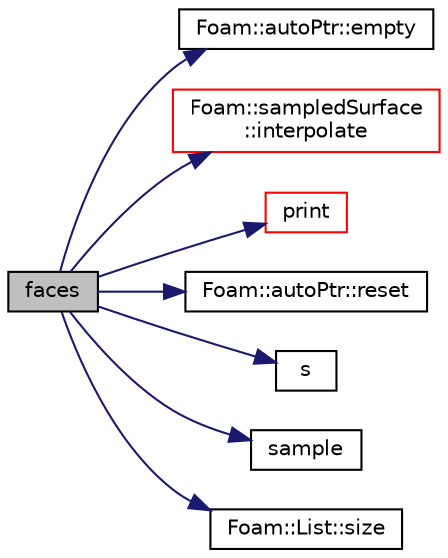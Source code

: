 digraph "faces"
{
  bgcolor="transparent";
  edge [fontname="Helvetica",fontsize="10",labelfontname="Helvetica",labelfontsize="10"];
  node [fontname="Helvetica",fontsize="10",shape=record];
  rankdir="LR";
  Node1 [label="faces",height=0.2,width=0.4,color="black", fillcolor="grey75", style="filled", fontcolor="black"];
  Node1 -> Node2 [color="midnightblue",fontsize="10",style="solid",fontname="Helvetica"];
  Node2 [label="Foam::autoPtr::empty",height=0.2,width=0.4,color="black",URL="$a00085.html#ac6e61de369e994009e36f344f99c15ad",tooltip="Return true if the autoPtr is empty (ie, no pointer set). "];
  Node1 -> Node3 [color="midnightblue",fontsize="10",style="solid",fontname="Helvetica"];
  Node3 [label="Foam::sampledSurface\l::interpolate",height=0.2,width=0.4,color="red",URL="$a02294.html#abda65af9915532584cc22024a2e1a35e",tooltip="Interpolation requested for surface. "];
  Node1 -> Node4 [color="midnightblue",fontsize="10",style="solid",fontname="Helvetica"];
  Node4 [label="print",height=0.2,width=0.4,color="red",URL="$a02288.html#a396408e517abe1f8cae9d2844a18ad1e",tooltip="Write. "];
  Node1 -> Node5 [color="midnightblue",fontsize="10",style="solid",fontname="Helvetica"];
  Node5 [label="Foam::autoPtr::reset",height=0.2,width=0.4,color="black",URL="$a00085.html#ab46a1bc64c9af6414376c6c18d3bee62",tooltip="If object pointer already set, delete object and set to given. "];
  Node1 -> Node6 [color="midnightblue",fontsize="10",style="solid",fontname="Helvetica"];
  Node6 [label="s",height=0.2,width=0.4,color="black",URL="$a04405.html#a6d6b99210a64ad23792eb7a3b0411c42"];
  Node1 -> Node7 [color="midnightblue",fontsize="10",style="solid",fontname="Helvetica"];
  Node7 [label="sample",height=0.2,width=0.4,color="black",URL="$a02288.html#a1b4e1af76eb28f1024522ae1fb74402d",tooltip="Sample field on surface. "];
  Node1 -> Node8 [color="midnightblue",fontsize="10",style="solid",fontname="Helvetica"];
  Node8 [label="Foam::List::size",height=0.2,width=0.4,color="black",URL="$a01390.html#a8a5f6fa29bd4b500caf186f60245b384",tooltip="Override size to be inconsistent with allocated storage. "];
}
